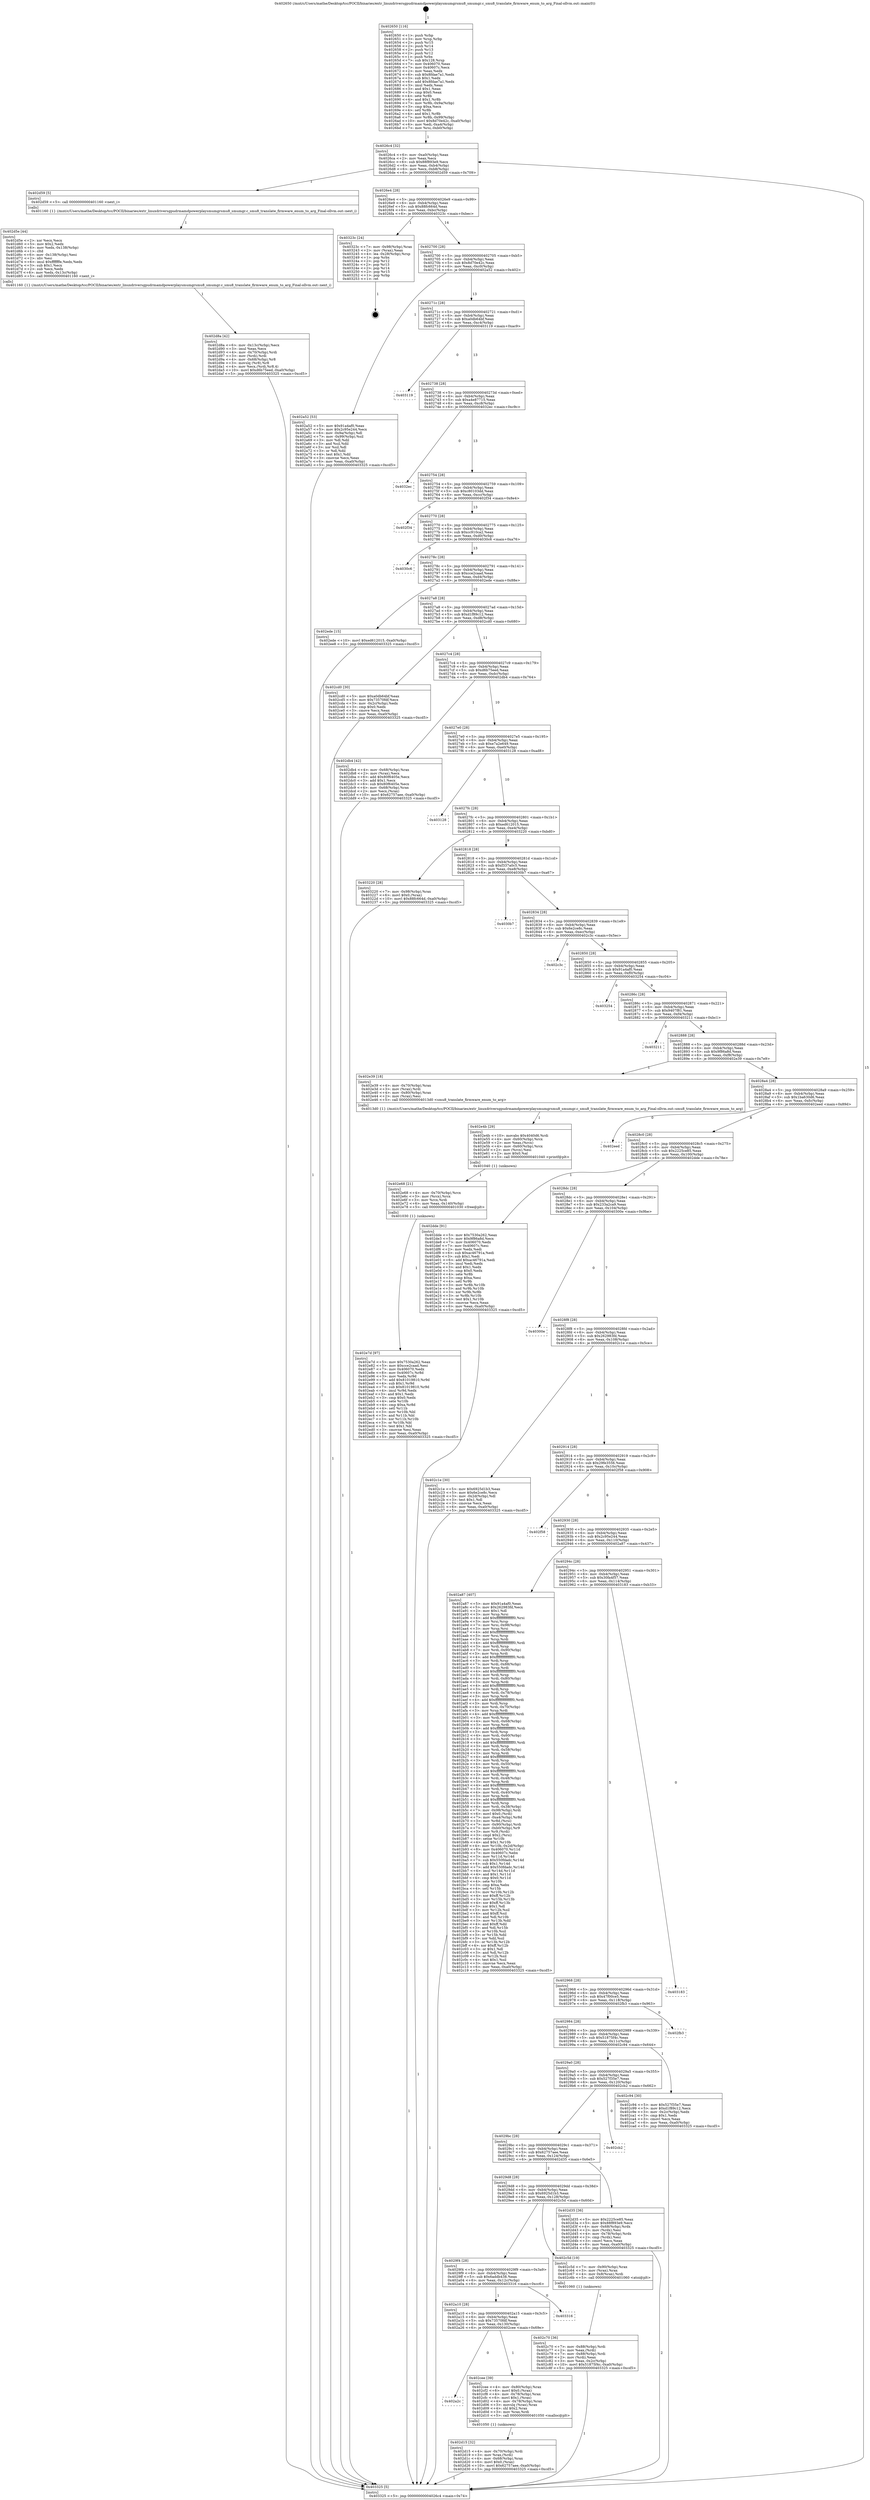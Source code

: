 digraph "0x402650" {
  label = "0x402650 (/mnt/c/Users/mathe/Desktop/tcc/POCII/binaries/extr_linuxdriversgpudrmamdpowerplaysmumgrsmu8_smumgr.c_smu8_translate_firmware_enum_to_arg_Final-ollvm.out::main(0))"
  labelloc = "t"
  node[shape=record]

  Entry [label="",width=0.3,height=0.3,shape=circle,fillcolor=black,style=filled]
  "0x4026c4" [label="{
     0x4026c4 [32]\l
     | [instrs]\l
     &nbsp;&nbsp;0x4026c4 \<+6\>: mov -0xa0(%rbp),%eax\l
     &nbsp;&nbsp;0x4026ca \<+2\>: mov %eax,%ecx\l
     &nbsp;&nbsp;0x4026cc \<+6\>: sub $0x88f893e9,%ecx\l
     &nbsp;&nbsp;0x4026d2 \<+6\>: mov %eax,-0xb4(%rbp)\l
     &nbsp;&nbsp;0x4026d8 \<+6\>: mov %ecx,-0xb8(%rbp)\l
     &nbsp;&nbsp;0x4026de \<+6\>: je 0000000000402d59 \<main+0x709\>\l
  }"]
  "0x402d59" [label="{
     0x402d59 [5]\l
     | [instrs]\l
     &nbsp;&nbsp;0x402d59 \<+5\>: call 0000000000401160 \<next_i\>\l
     | [calls]\l
     &nbsp;&nbsp;0x401160 \{1\} (/mnt/c/Users/mathe/Desktop/tcc/POCII/binaries/extr_linuxdriversgpudrmamdpowerplaysmumgrsmu8_smumgr.c_smu8_translate_firmware_enum_to_arg_Final-ollvm.out::next_i)\l
  }"]
  "0x4026e4" [label="{
     0x4026e4 [28]\l
     | [instrs]\l
     &nbsp;&nbsp;0x4026e4 \<+5\>: jmp 00000000004026e9 \<main+0x99\>\l
     &nbsp;&nbsp;0x4026e9 \<+6\>: mov -0xb4(%rbp),%eax\l
     &nbsp;&nbsp;0x4026ef \<+5\>: sub $0x88fc664d,%eax\l
     &nbsp;&nbsp;0x4026f4 \<+6\>: mov %eax,-0xbc(%rbp)\l
     &nbsp;&nbsp;0x4026fa \<+6\>: je 000000000040323c \<main+0xbec\>\l
  }"]
  Exit [label="",width=0.3,height=0.3,shape=circle,fillcolor=black,style=filled,peripheries=2]
  "0x40323c" [label="{
     0x40323c [24]\l
     | [instrs]\l
     &nbsp;&nbsp;0x40323c \<+7\>: mov -0x98(%rbp),%rax\l
     &nbsp;&nbsp;0x403243 \<+2\>: mov (%rax),%eax\l
     &nbsp;&nbsp;0x403245 \<+4\>: lea -0x28(%rbp),%rsp\l
     &nbsp;&nbsp;0x403249 \<+1\>: pop %rbx\l
     &nbsp;&nbsp;0x40324a \<+2\>: pop %r12\l
     &nbsp;&nbsp;0x40324c \<+2\>: pop %r13\l
     &nbsp;&nbsp;0x40324e \<+2\>: pop %r14\l
     &nbsp;&nbsp;0x403250 \<+2\>: pop %r15\l
     &nbsp;&nbsp;0x403252 \<+1\>: pop %rbp\l
     &nbsp;&nbsp;0x403253 \<+1\>: ret\l
  }"]
  "0x402700" [label="{
     0x402700 [28]\l
     | [instrs]\l
     &nbsp;&nbsp;0x402700 \<+5\>: jmp 0000000000402705 \<main+0xb5\>\l
     &nbsp;&nbsp;0x402705 \<+6\>: mov -0xb4(%rbp),%eax\l
     &nbsp;&nbsp;0x40270b \<+5\>: sub $0x8d70e42c,%eax\l
     &nbsp;&nbsp;0x402710 \<+6\>: mov %eax,-0xc0(%rbp)\l
     &nbsp;&nbsp;0x402716 \<+6\>: je 0000000000402a52 \<main+0x402\>\l
  }"]
  "0x402e7d" [label="{
     0x402e7d [97]\l
     | [instrs]\l
     &nbsp;&nbsp;0x402e7d \<+5\>: mov $0x7530a262,%eax\l
     &nbsp;&nbsp;0x402e82 \<+5\>: mov $0xcce2caad,%esi\l
     &nbsp;&nbsp;0x402e87 \<+7\>: mov 0x406070,%edx\l
     &nbsp;&nbsp;0x402e8e \<+8\>: mov 0x40607c,%r8d\l
     &nbsp;&nbsp;0x402e96 \<+3\>: mov %edx,%r9d\l
     &nbsp;&nbsp;0x402e99 \<+7\>: add $0x81019810,%r9d\l
     &nbsp;&nbsp;0x402ea0 \<+4\>: sub $0x1,%r9d\l
     &nbsp;&nbsp;0x402ea4 \<+7\>: sub $0x81019810,%r9d\l
     &nbsp;&nbsp;0x402eab \<+4\>: imul %r9d,%edx\l
     &nbsp;&nbsp;0x402eaf \<+3\>: and $0x1,%edx\l
     &nbsp;&nbsp;0x402eb2 \<+3\>: cmp $0x0,%edx\l
     &nbsp;&nbsp;0x402eb5 \<+4\>: sete %r10b\l
     &nbsp;&nbsp;0x402eb9 \<+4\>: cmp $0xa,%r8d\l
     &nbsp;&nbsp;0x402ebd \<+4\>: setl %r11b\l
     &nbsp;&nbsp;0x402ec1 \<+3\>: mov %r10b,%bl\l
     &nbsp;&nbsp;0x402ec4 \<+3\>: and %r11b,%bl\l
     &nbsp;&nbsp;0x402ec7 \<+3\>: xor %r11b,%r10b\l
     &nbsp;&nbsp;0x402eca \<+3\>: or %r10b,%bl\l
     &nbsp;&nbsp;0x402ecd \<+3\>: test $0x1,%bl\l
     &nbsp;&nbsp;0x402ed0 \<+3\>: cmovne %esi,%eax\l
     &nbsp;&nbsp;0x402ed3 \<+6\>: mov %eax,-0xa0(%rbp)\l
     &nbsp;&nbsp;0x402ed9 \<+5\>: jmp 0000000000403325 \<main+0xcd5\>\l
  }"]
  "0x402a52" [label="{
     0x402a52 [53]\l
     | [instrs]\l
     &nbsp;&nbsp;0x402a52 \<+5\>: mov $0x91a4af0,%eax\l
     &nbsp;&nbsp;0x402a57 \<+5\>: mov $0x2c95e244,%ecx\l
     &nbsp;&nbsp;0x402a5c \<+6\>: mov -0x9a(%rbp),%dl\l
     &nbsp;&nbsp;0x402a62 \<+7\>: mov -0x99(%rbp),%sil\l
     &nbsp;&nbsp;0x402a69 \<+3\>: mov %dl,%dil\l
     &nbsp;&nbsp;0x402a6c \<+3\>: and %sil,%dil\l
     &nbsp;&nbsp;0x402a6f \<+3\>: xor %sil,%dl\l
     &nbsp;&nbsp;0x402a72 \<+3\>: or %dl,%dil\l
     &nbsp;&nbsp;0x402a75 \<+4\>: test $0x1,%dil\l
     &nbsp;&nbsp;0x402a79 \<+3\>: cmovne %ecx,%eax\l
     &nbsp;&nbsp;0x402a7c \<+6\>: mov %eax,-0xa0(%rbp)\l
     &nbsp;&nbsp;0x402a82 \<+5\>: jmp 0000000000403325 \<main+0xcd5\>\l
  }"]
  "0x40271c" [label="{
     0x40271c [28]\l
     | [instrs]\l
     &nbsp;&nbsp;0x40271c \<+5\>: jmp 0000000000402721 \<main+0xd1\>\l
     &nbsp;&nbsp;0x402721 \<+6\>: mov -0xb4(%rbp),%eax\l
     &nbsp;&nbsp;0x402727 \<+5\>: sub $0xa0db64bf,%eax\l
     &nbsp;&nbsp;0x40272c \<+6\>: mov %eax,-0xc4(%rbp)\l
     &nbsp;&nbsp;0x402732 \<+6\>: je 0000000000403119 \<main+0xac9\>\l
  }"]
  "0x403325" [label="{
     0x403325 [5]\l
     | [instrs]\l
     &nbsp;&nbsp;0x403325 \<+5\>: jmp 00000000004026c4 \<main+0x74\>\l
  }"]
  "0x402650" [label="{
     0x402650 [116]\l
     | [instrs]\l
     &nbsp;&nbsp;0x402650 \<+1\>: push %rbp\l
     &nbsp;&nbsp;0x402651 \<+3\>: mov %rsp,%rbp\l
     &nbsp;&nbsp;0x402654 \<+2\>: push %r15\l
     &nbsp;&nbsp;0x402656 \<+2\>: push %r14\l
     &nbsp;&nbsp;0x402658 \<+2\>: push %r13\l
     &nbsp;&nbsp;0x40265a \<+2\>: push %r12\l
     &nbsp;&nbsp;0x40265c \<+1\>: push %rbx\l
     &nbsp;&nbsp;0x40265d \<+7\>: sub $0x128,%rsp\l
     &nbsp;&nbsp;0x402664 \<+7\>: mov 0x406070,%eax\l
     &nbsp;&nbsp;0x40266b \<+7\>: mov 0x40607c,%ecx\l
     &nbsp;&nbsp;0x402672 \<+2\>: mov %eax,%edx\l
     &nbsp;&nbsp;0x402674 \<+6\>: sub $0x8fdae7a1,%edx\l
     &nbsp;&nbsp;0x40267a \<+3\>: sub $0x1,%edx\l
     &nbsp;&nbsp;0x40267d \<+6\>: add $0x8fdae7a1,%edx\l
     &nbsp;&nbsp;0x402683 \<+3\>: imul %edx,%eax\l
     &nbsp;&nbsp;0x402686 \<+3\>: and $0x1,%eax\l
     &nbsp;&nbsp;0x402689 \<+3\>: cmp $0x0,%eax\l
     &nbsp;&nbsp;0x40268c \<+4\>: sete %r8b\l
     &nbsp;&nbsp;0x402690 \<+4\>: and $0x1,%r8b\l
     &nbsp;&nbsp;0x402694 \<+7\>: mov %r8b,-0x9a(%rbp)\l
     &nbsp;&nbsp;0x40269b \<+3\>: cmp $0xa,%ecx\l
     &nbsp;&nbsp;0x40269e \<+4\>: setl %r8b\l
     &nbsp;&nbsp;0x4026a2 \<+4\>: and $0x1,%r8b\l
     &nbsp;&nbsp;0x4026a6 \<+7\>: mov %r8b,-0x99(%rbp)\l
     &nbsp;&nbsp;0x4026ad \<+10\>: movl $0x8d70e42c,-0xa0(%rbp)\l
     &nbsp;&nbsp;0x4026b7 \<+6\>: mov %edi,-0xa4(%rbp)\l
     &nbsp;&nbsp;0x4026bd \<+7\>: mov %rsi,-0xb0(%rbp)\l
  }"]
  "0x402e68" [label="{
     0x402e68 [21]\l
     | [instrs]\l
     &nbsp;&nbsp;0x402e68 \<+4\>: mov -0x70(%rbp),%rcx\l
     &nbsp;&nbsp;0x402e6c \<+3\>: mov (%rcx),%rcx\l
     &nbsp;&nbsp;0x402e6f \<+3\>: mov %rcx,%rdi\l
     &nbsp;&nbsp;0x402e72 \<+6\>: mov %eax,-0x140(%rbp)\l
     &nbsp;&nbsp;0x402e78 \<+5\>: call 0000000000401030 \<free@plt\>\l
     | [calls]\l
     &nbsp;&nbsp;0x401030 \{1\} (unknown)\l
  }"]
  "0x403119" [label="{
     0x403119\l
  }", style=dashed]
  "0x402738" [label="{
     0x402738 [28]\l
     | [instrs]\l
     &nbsp;&nbsp;0x402738 \<+5\>: jmp 000000000040273d \<main+0xed\>\l
     &nbsp;&nbsp;0x40273d \<+6\>: mov -0xb4(%rbp),%eax\l
     &nbsp;&nbsp;0x402743 \<+5\>: sub $0xa4e87715,%eax\l
     &nbsp;&nbsp;0x402748 \<+6\>: mov %eax,-0xc8(%rbp)\l
     &nbsp;&nbsp;0x40274e \<+6\>: je 00000000004032ec \<main+0xc9c\>\l
  }"]
  "0x402e4b" [label="{
     0x402e4b [29]\l
     | [instrs]\l
     &nbsp;&nbsp;0x402e4b \<+10\>: movabs $0x4040d6,%rdi\l
     &nbsp;&nbsp;0x402e55 \<+4\>: mov -0x60(%rbp),%rcx\l
     &nbsp;&nbsp;0x402e59 \<+2\>: mov %eax,(%rcx)\l
     &nbsp;&nbsp;0x402e5b \<+4\>: mov -0x60(%rbp),%rcx\l
     &nbsp;&nbsp;0x402e5f \<+2\>: mov (%rcx),%esi\l
     &nbsp;&nbsp;0x402e61 \<+2\>: mov $0x0,%al\l
     &nbsp;&nbsp;0x402e63 \<+5\>: call 0000000000401040 \<printf@plt\>\l
     | [calls]\l
     &nbsp;&nbsp;0x401040 \{1\} (unknown)\l
  }"]
  "0x4032ec" [label="{
     0x4032ec\l
  }", style=dashed]
  "0x402754" [label="{
     0x402754 [28]\l
     | [instrs]\l
     &nbsp;&nbsp;0x402754 \<+5\>: jmp 0000000000402759 \<main+0x109\>\l
     &nbsp;&nbsp;0x402759 \<+6\>: mov -0xb4(%rbp),%eax\l
     &nbsp;&nbsp;0x40275f \<+5\>: sub $0xc80103dd,%eax\l
     &nbsp;&nbsp;0x402764 \<+6\>: mov %eax,-0xcc(%rbp)\l
     &nbsp;&nbsp;0x40276a \<+6\>: je 0000000000402f34 \<main+0x8e4\>\l
  }"]
  "0x402d8a" [label="{
     0x402d8a [42]\l
     | [instrs]\l
     &nbsp;&nbsp;0x402d8a \<+6\>: mov -0x13c(%rbp),%ecx\l
     &nbsp;&nbsp;0x402d90 \<+3\>: imul %eax,%ecx\l
     &nbsp;&nbsp;0x402d93 \<+4\>: mov -0x70(%rbp),%rdi\l
     &nbsp;&nbsp;0x402d97 \<+3\>: mov (%rdi),%rdi\l
     &nbsp;&nbsp;0x402d9a \<+4\>: mov -0x68(%rbp),%r8\l
     &nbsp;&nbsp;0x402d9e \<+3\>: movslq (%r8),%r8\l
     &nbsp;&nbsp;0x402da1 \<+4\>: mov %ecx,(%rdi,%r8,4)\l
     &nbsp;&nbsp;0x402da5 \<+10\>: movl $0xd6b75eed,-0xa0(%rbp)\l
     &nbsp;&nbsp;0x402daf \<+5\>: jmp 0000000000403325 \<main+0xcd5\>\l
  }"]
  "0x402f34" [label="{
     0x402f34\l
  }", style=dashed]
  "0x402770" [label="{
     0x402770 [28]\l
     | [instrs]\l
     &nbsp;&nbsp;0x402770 \<+5\>: jmp 0000000000402775 \<main+0x125\>\l
     &nbsp;&nbsp;0x402775 \<+6\>: mov -0xb4(%rbp),%eax\l
     &nbsp;&nbsp;0x40277b \<+5\>: sub $0xcc910ca2,%eax\l
     &nbsp;&nbsp;0x402780 \<+6\>: mov %eax,-0xd0(%rbp)\l
     &nbsp;&nbsp;0x402786 \<+6\>: je 00000000004030c6 \<main+0xa76\>\l
  }"]
  "0x402d5e" [label="{
     0x402d5e [44]\l
     | [instrs]\l
     &nbsp;&nbsp;0x402d5e \<+2\>: xor %ecx,%ecx\l
     &nbsp;&nbsp;0x402d60 \<+5\>: mov $0x2,%edx\l
     &nbsp;&nbsp;0x402d65 \<+6\>: mov %edx,-0x138(%rbp)\l
     &nbsp;&nbsp;0x402d6b \<+1\>: cltd\l
     &nbsp;&nbsp;0x402d6c \<+6\>: mov -0x138(%rbp),%esi\l
     &nbsp;&nbsp;0x402d72 \<+2\>: idiv %esi\l
     &nbsp;&nbsp;0x402d74 \<+6\>: imul $0xfffffffe,%edx,%edx\l
     &nbsp;&nbsp;0x402d7a \<+3\>: sub $0x1,%ecx\l
     &nbsp;&nbsp;0x402d7d \<+2\>: sub %ecx,%edx\l
     &nbsp;&nbsp;0x402d7f \<+6\>: mov %edx,-0x13c(%rbp)\l
     &nbsp;&nbsp;0x402d85 \<+5\>: call 0000000000401160 \<next_i\>\l
     | [calls]\l
     &nbsp;&nbsp;0x401160 \{1\} (/mnt/c/Users/mathe/Desktop/tcc/POCII/binaries/extr_linuxdriversgpudrmamdpowerplaysmumgrsmu8_smumgr.c_smu8_translate_firmware_enum_to_arg_Final-ollvm.out::next_i)\l
  }"]
  "0x4030c6" [label="{
     0x4030c6\l
  }", style=dashed]
  "0x40278c" [label="{
     0x40278c [28]\l
     | [instrs]\l
     &nbsp;&nbsp;0x40278c \<+5\>: jmp 0000000000402791 \<main+0x141\>\l
     &nbsp;&nbsp;0x402791 \<+6\>: mov -0xb4(%rbp),%eax\l
     &nbsp;&nbsp;0x402797 \<+5\>: sub $0xcce2caad,%eax\l
     &nbsp;&nbsp;0x40279c \<+6\>: mov %eax,-0xd4(%rbp)\l
     &nbsp;&nbsp;0x4027a2 \<+6\>: je 0000000000402ede \<main+0x88e\>\l
  }"]
  "0x402d15" [label="{
     0x402d15 [32]\l
     | [instrs]\l
     &nbsp;&nbsp;0x402d15 \<+4\>: mov -0x70(%rbp),%rdi\l
     &nbsp;&nbsp;0x402d19 \<+3\>: mov %rax,(%rdi)\l
     &nbsp;&nbsp;0x402d1c \<+4\>: mov -0x68(%rbp),%rax\l
     &nbsp;&nbsp;0x402d20 \<+6\>: movl $0x0,(%rax)\l
     &nbsp;&nbsp;0x402d26 \<+10\>: movl $0x62757aee,-0xa0(%rbp)\l
     &nbsp;&nbsp;0x402d30 \<+5\>: jmp 0000000000403325 \<main+0xcd5\>\l
  }"]
  "0x402ede" [label="{
     0x402ede [15]\l
     | [instrs]\l
     &nbsp;&nbsp;0x402ede \<+10\>: movl $0xed612015,-0xa0(%rbp)\l
     &nbsp;&nbsp;0x402ee8 \<+5\>: jmp 0000000000403325 \<main+0xcd5\>\l
  }"]
  "0x4027a8" [label="{
     0x4027a8 [28]\l
     | [instrs]\l
     &nbsp;&nbsp;0x4027a8 \<+5\>: jmp 00000000004027ad \<main+0x15d\>\l
     &nbsp;&nbsp;0x4027ad \<+6\>: mov -0xb4(%rbp),%eax\l
     &nbsp;&nbsp;0x4027b3 \<+5\>: sub $0xd1f89c12,%eax\l
     &nbsp;&nbsp;0x4027b8 \<+6\>: mov %eax,-0xd8(%rbp)\l
     &nbsp;&nbsp;0x4027be \<+6\>: je 0000000000402cd0 \<main+0x680\>\l
  }"]
  "0x402a2c" [label="{
     0x402a2c\l
  }", style=dashed]
  "0x402cd0" [label="{
     0x402cd0 [30]\l
     | [instrs]\l
     &nbsp;&nbsp;0x402cd0 \<+5\>: mov $0xa0db64bf,%eax\l
     &nbsp;&nbsp;0x402cd5 \<+5\>: mov $0x73570fdf,%ecx\l
     &nbsp;&nbsp;0x402cda \<+3\>: mov -0x2c(%rbp),%edx\l
     &nbsp;&nbsp;0x402cdd \<+3\>: cmp $0x0,%edx\l
     &nbsp;&nbsp;0x402ce0 \<+3\>: cmove %ecx,%eax\l
     &nbsp;&nbsp;0x402ce3 \<+6\>: mov %eax,-0xa0(%rbp)\l
     &nbsp;&nbsp;0x402ce9 \<+5\>: jmp 0000000000403325 \<main+0xcd5\>\l
  }"]
  "0x4027c4" [label="{
     0x4027c4 [28]\l
     | [instrs]\l
     &nbsp;&nbsp;0x4027c4 \<+5\>: jmp 00000000004027c9 \<main+0x179\>\l
     &nbsp;&nbsp;0x4027c9 \<+6\>: mov -0xb4(%rbp),%eax\l
     &nbsp;&nbsp;0x4027cf \<+5\>: sub $0xd6b75eed,%eax\l
     &nbsp;&nbsp;0x4027d4 \<+6\>: mov %eax,-0xdc(%rbp)\l
     &nbsp;&nbsp;0x4027da \<+6\>: je 0000000000402db4 \<main+0x764\>\l
  }"]
  "0x402cee" [label="{
     0x402cee [39]\l
     | [instrs]\l
     &nbsp;&nbsp;0x402cee \<+4\>: mov -0x80(%rbp),%rax\l
     &nbsp;&nbsp;0x402cf2 \<+6\>: movl $0x0,(%rax)\l
     &nbsp;&nbsp;0x402cf8 \<+4\>: mov -0x78(%rbp),%rax\l
     &nbsp;&nbsp;0x402cfc \<+6\>: movl $0x1,(%rax)\l
     &nbsp;&nbsp;0x402d02 \<+4\>: mov -0x78(%rbp),%rax\l
     &nbsp;&nbsp;0x402d06 \<+3\>: movslq (%rax),%rax\l
     &nbsp;&nbsp;0x402d09 \<+4\>: shl $0x2,%rax\l
     &nbsp;&nbsp;0x402d0d \<+3\>: mov %rax,%rdi\l
     &nbsp;&nbsp;0x402d10 \<+5\>: call 0000000000401050 \<malloc@plt\>\l
     | [calls]\l
     &nbsp;&nbsp;0x401050 \{1\} (unknown)\l
  }"]
  "0x402db4" [label="{
     0x402db4 [42]\l
     | [instrs]\l
     &nbsp;&nbsp;0x402db4 \<+4\>: mov -0x68(%rbp),%rax\l
     &nbsp;&nbsp;0x402db8 \<+2\>: mov (%rax),%ecx\l
     &nbsp;&nbsp;0x402dba \<+6\>: add $0x80f6405e,%ecx\l
     &nbsp;&nbsp;0x402dc0 \<+3\>: add $0x1,%ecx\l
     &nbsp;&nbsp;0x402dc3 \<+6\>: sub $0x80f6405e,%ecx\l
     &nbsp;&nbsp;0x402dc9 \<+4\>: mov -0x68(%rbp),%rax\l
     &nbsp;&nbsp;0x402dcd \<+2\>: mov %ecx,(%rax)\l
     &nbsp;&nbsp;0x402dcf \<+10\>: movl $0x62757aee,-0xa0(%rbp)\l
     &nbsp;&nbsp;0x402dd9 \<+5\>: jmp 0000000000403325 \<main+0xcd5\>\l
  }"]
  "0x4027e0" [label="{
     0x4027e0 [28]\l
     | [instrs]\l
     &nbsp;&nbsp;0x4027e0 \<+5\>: jmp 00000000004027e5 \<main+0x195\>\l
     &nbsp;&nbsp;0x4027e5 \<+6\>: mov -0xb4(%rbp),%eax\l
     &nbsp;&nbsp;0x4027eb \<+5\>: sub $0xe7a2e649,%eax\l
     &nbsp;&nbsp;0x4027f0 \<+6\>: mov %eax,-0xe0(%rbp)\l
     &nbsp;&nbsp;0x4027f6 \<+6\>: je 0000000000403128 \<main+0xad8\>\l
  }"]
  "0x402a10" [label="{
     0x402a10 [28]\l
     | [instrs]\l
     &nbsp;&nbsp;0x402a10 \<+5\>: jmp 0000000000402a15 \<main+0x3c5\>\l
     &nbsp;&nbsp;0x402a15 \<+6\>: mov -0xb4(%rbp),%eax\l
     &nbsp;&nbsp;0x402a1b \<+5\>: sub $0x73570fdf,%eax\l
     &nbsp;&nbsp;0x402a20 \<+6\>: mov %eax,-0x130(%rbp)\l
     &nbsp;&nbsp;0x402a26 \<+6\>: je 0000000000402cee \<main+0x69e\>\l
  }"]
  "0x403128" [label="{
     0x403128\l
  }", style=dashed]
  "0x4027fc" [label="{
     0x4027fc [28]\l
     | [instrs]\l
     &nbsp;&nbsp;0x4027fc \<+5\>: jmp 0000000000402801 \<main+0x1b1\>\l
     &nbsp;&nbsp;0x402801 \<+6\>: mov -0xb4(%rbp),%eax\l
     &nbsp;&nbsp;0x402807 \<+5\>: sub $0xed612015,%eax\l
     &nbsp;&nbsp;0x40280c \<+6\>: mov %eax,-0xe4(%rbp)\l
     &nbsp;&nbsp;0x402812 \<+6\>: je 0000000000403220 \<main+0xbd0\>\l
  }"]
  "0x403316" [label="{
     0x403316\l
  }", style=dashed]
  "0x403220" [label="{
     0x403220 [28]\l
     | [instrs]\l
     &nbsp;&nbsp;0x403220 \<+7\>: mov -0x98(%rbp),%rax\l
     &nbsp;&nbsp;0x403227 \<+6\>: movl $0x0,(%rax)\l
     &nbsp;&nbsp;0x40322d \<+10\>: movl $0x88fc664d,-0xa0(%rbp)\l
     &nbsp;&nbsp;0x403237 \<+5\>: jmp 0000000000403325 \<main+0xcd5\>\l
  }"]
  "0x402818" [label="{
     0x402818 [28]\l
     | [instrs]\l
     &nbsp;&nbsp;0x402818 \<+5\>: jmp 000000000040281d \<main+0x1cd\>\l
     &nbsp;&nbsp;0x40281d \<+6\>: mov -0xb4(%rbp),%eax\l
     &nbsp;&nbsp;0x402823 \<+5\>: sub $0xf337a0c5,%eax\l
     &nbsp;&nbsp;0x402828 \<+6\>: mov %eax,-0xe8(%rbp)\l
     &nbsp;&nbsp;0x40282e \<+6\>: je 00000000004030b7 \<main+0xa67\>\l
  }"]
  "0x402c70" [label="{
     0x402c70 [36]\l
     | [instrs]\l
     &nbsp;&nbsp;0x402c70 \<+7\>: mov -0x88(%rbp),%rdi\l
     &nbsp;&nbsp;0x402c77 \<+2\>: mov %eax,(%rdi)\l
     &nbsp;&nbsp;0x402c79 \<+7\>: mov -0x88(%rbp),%rdi\l
     &nbsp;&nbsp;0x402c80 \<+2\>: mov (%rdi),%eax\l
     &nbsp;&nbsp;0x402c82 \<+3\>: mov %eax,-0x2c(%rbp)\l
     &nbsp;&nbsp;0x402c85 \<+10\>: movl $0x51875f4c,-0xa0(%rbp)\l
     &nbsp;&nbsp;0x402c8f \<+5\>: jmp 0000000000403325 \<main+0xcd5\>\l
  }"]
  "0x4030b7" [label="{
     0x4030b7\l
  }", style=dashed]
  "0x402834" [label="{
     0x402834 [28]\l
     | [instrs]\l
     &nbsp;&nbsp;0x402834 \<+5\>: jmp 0000000000402839 \<main+0x1e9\>\l
     &nbsp;&nbsp;0x402839 \<+6\>: mov -0xb4(%rbp),%eax\l
     &nbsp;&nbsp;0x40283f \<+5\>: sub $0x6e2ce8c,%eax\l
     &nbsp;&nbsp;0x402844 \<+6\>: mov %eax,-0xec(%rbp)\l
     &nbsp;&nbsp;0x40284a \<+6\>: je 0000000000402c3c \<main+0x5ec\>\l
  }"]
  "0x4029f4" [label="{
     0x4029f4 [28]\l
     | [instrs]\l
     &nbsp;&nbsp;0x4029f4 \<+5\>: jmp 00000000004029f9 \<main+0x3a9\>\l
     &nbsp;&nbsp;0x4029f9 \<+6\>: mov -0xb4(%rbp),%eax\l
     &nbsp;&nbsp;0x4029ff \<+5\>: sub $0x6addb438,%eax\l
     &nbsp;&nbsp;0x402a04 \<+6\>: mov %eax,-0x12c(%rbp)\l
     &nbsp;&nbsp;0x402a0a \<+6\>: je 0000000000403316 \<main+0xcc6\>\l
  }"]
  "0x402c3c" [label="{
     0x402c3c\l
  }", style=dashed]
  "0x402850" [label="{
     0x402850 [28]\l
     | [instrs]\l
     &nbsp;&nbsp;0x402850 \<+5\>: jmp 0000000000402855 \<main+0x205\>\l
     &nbsp;&nbsp;0x402855 \<+6\>: mov -0xb4(%rbp),%eax\l
     &nbsp;&nbsp;0x40285b \<+5\>: sub $0x91a4af0,%eax\l
     &nbsp;&nbsp;0x402860 \<+6\>: mov %eax,-0xf0(%rbp)\l
     &nbsp;&nbsp;0x402866 \<+6\>: je 0000000000403254 \<main+0xc04\>\l
  }"]
  "0x402c5d" [label="{
     0x402c5d [19]\l
     | [instrs]\l
     &nbsp;&nbsp;0x402c5d \<+7\>: mov -0x90(%rbp),%rax\l
     &nbsp;&nbsp;0x402c64 \<+3\>: mov (%rax),%rax\l
     &nbsp;&nbsp;0x402c67 \<+4\>: mov 0x8(%rax),%rdi\l
     &nbsp;&nbsp;0x402c6b \<+5\>: call 0000000000401060 \<atoi@plt\>\l
     | [calls]\l
     &nbsp;&nbsp;0x401060 \{1\} (unknown)\l
  }"]
  "0x403254" [label="{
     0x403254\l
  }", style=dashed]
  "0x40286c" [label="{
     0x40286c [28]\l
     | [instrs]\l
     &nbsp;&nbsp;0x40286c \<+5\>: jmp 0000000000402871 \<main+0x221\>\l
     &nbsp;&nbsp;0x402871 \<+6\>: mov -0xb4(%rbp),%eax\l
     &nbsp;&nbsp;0x402877 \<+5\>: sub $0x9407f81,%eax\l
     &nbsp;&nbsp;0x40287c \<+6\>: mov %eax,-0xf4(%rbp)\l
     &nbsp;&nbsp;0x402882 \<+6\>: je 0000000000403211 \<main+0xbc1\>\l
  }"]
  "0x4029d8" [label="{
     0x4029d8 [28]\l
     | [instrs]\l
     &nbsp;&nbsp;0x4029d8 \<+5\>: jmp 00000000004029dd \<main+0x38d\>\l
     &nbsp;&nbsp;0x4029dd \<+6\>: mov -0xb4(%rbp),%eax\l
     &nbsp;&nbsp;0x4029e3 \<+5\>: sub $0x6925d1b3,%eax\l
     &nbsp;&nbsp;0x4029e8 \<+6\>: mov %eax,-0x128(%rbp)\l
     &nbsp;&nbsp;0x4029ee \<+6\>: je 0000000000402c5d \<main+0x60d\>\l
  }"]
  "0x403211" [label="{
     0x403211\l
  }", style=dashed]
  "0x402888" [label="{
     0x402888 [28]\l
     | [instrs]\l
     &nbsp;&nbsp;0x402888 \<+5\>: jmp 000000000040288d \<main+0x23d\>\l
     &nbsp;&nbsp;0x40288d \<+6\>: mov -0xb4(%rbp),%eax\l
     &nbsp;&nbsp;0x402893 \<+5\>: sub $0x9f86a8d,%eax\l
     &nbsp;&nbsp;0x402898 \<+6\>: mov %eax,-0xf8(%rbp)\l
     &nbsp;&nbsp;0x40289e \<+6\>: je 0000000000402e39 \<main+0x7e9\>\l
  }"]
  "0x402d35" [label="{
     0x402d35 [36]\l
     | [instrs]\l
     &nbsp;&nbsp;0x402d35 \<+5\>: mov $0x2225ce85,%eax\l
     &nbsp;&nbsp;0x402d3a \<+5\>: mov $0x88f893e9,%ecx\l
     &nbsp;&nbsp;0x402d3f \<+4\>: mov -0x68(%rbp),%rdx\l
     &nbsp;&nbsp;0x402d43 \<+2\>: mov (%rdx),%esi\l
     &nbsp;&nbsp;0x402d45 \<+4\>: mov -0x78(%rbp),%rdx\l
     &nbsp;&nbsp;0x402d49 \<+2\>: cmp (%rdx),%esi\l
     &nbsp;&nbsp;0x402d4b \<+3\>: cmovl %ecx,%eax\l
     &nbsp;&nbsp;0x402d4e \<+6\>: mov %eax,-0xa0(%rbp)\l
     &nbsp;&nbsp;0x402d54 \<+5\>: jmp 0000000000403325 \<main+0xcd5\>\l
  }"]
  "0x402e39" [label="{
     0x402e39 [18]\l
     | [instrs]\l
     &nbsp;&nbsp;0x402e39 \<+4\>: mov -0x70(%rbp),%rax\l
     &nbsp;&nbsp;0x402e3d \<+3\>: mov (%rax),%rdi\l
     &nbsp;&nbsp;0x402e40 \<+4\>: mov -0x80(%rbp),%rax\l
     &nbsp;&nbsp;0x402e44 \<+2\>: mov (%rax),%esi\l
     &nbsp;&nbsp;0x402e46 \<+5\>: call 00000000004013d0 \<smu8_translate_firmware_enum_to_arg\>\l
     | [calls]\l
     &nbsp;&nbsp;0x4013d0 \{1\} (/mnt/c/Users/mathe/Desktop/tcc/POCII/binaries/extr_linuxdriversgpudrmamdpowerplaysmumgrsmu8_smumgr.c_smu8_translate_firmware_enum_to_arg_Final-ollvm.out::smu8_translate_firmware_enum_to_arg)\l
  }"]
  "0x4028a4" [label="{
     0x4028a4 [28]\l
     | [instrs]\l
     &nbsp;&nbsp;0x4028a4 \<+5\>: jmp 00000000004028a9 \<main+0x259\>\l
     &nbsp;&nbsp;0x4028a9 \<+6\>: mov -0xb4(%rbp),%eax\l
     &nbsp;&nbsp;0x4028af \<+5\>: sub $0x1ba630d6,%eax\l
     &nbsp;&nbsp;0x4028b4 \<+6\>: mov %eax,-0xfc(%rbp)\l
     &nbsp;&nbsp;0x4028ba \<+6\>: je 0000000000402eed \<main+0x89d\>\l
  }"]
  "0x4029bc" [label="{
     0x4029bc [28]\l
     | [instrs]\l
     &nbsp;&nbsp;0x4029bc \<+5\>: jmp 00000000004029c1 \<main+0x371\>\l
     &nbsp;&nbsp;0x4029c1 \<+6\>: mov -0xb4(%rbp),%eax\l
     &nbsp;&nbsp;0x4029c7 \<+5\>: sub $0x62757aee,%eax\l
     &nbsp;&nbsp;0x4029cc \<+6\>: mov %eax,-0x124(%rbp)\l
     &nbsp;&nbsp;0x4029d2 \<+6\>: je 0000000000402d35 \<main+0x6e5\>\l
  }"]
  "0x402eed" [label="{
     0x402eed\l
  }", style=dashed]
  "0x4028c0" [label="{
     0x4028c0 [28]\l
     | [instrs]\l
     &nbsp;&nbsp;0x4028c0 \<+5\>: jmp 00000000004028c5 \<main+0x275\>\l
     &nbsp;&nbsp;0x4028c5 \<+6\>: mov -0xb4(%rbp),%eax\l
     &nbsp;&nbsp;0x4028cb \<+5\>: sub $0x2225ce85,%eax\l
     &nbsp;&nbsp;0x4028d0 \<+6\>: mov %eax,-0x100(%rbp)\l
     &nbsp;&nbsp;0x4028d6 \<+6\>: je 0000000000402dde \<main+0x78e\>\l
  }"]
  "0x402cb2" [label="{
     0x402cb2\l
  }", style=dashed]
  "0x402dde" [label="{
     0x402dde [91]\l
     | [instrs]\l
     &nbsp;&nbsp;0x402dde \<+5\>: mov $0x7530a262,%eax\l
     &nbsp;&nbsp;0x402de3 \<+5\>: mov $0x9f86a8d,%ecx\l
     &nbsp;&nbsp;0x402de8 \<+7\>: mov 0x406070,%edx\l
     &nbsp;&nbsp;0x402def \<+7\>: mov 0x40607c,%esi\l
     &nbsp;&nbsp;0x402df6 \<+2\>: mov %edx,%edi\l
     &nbsp;&nbsp;0x402df8 \<+6\>: sub $0xac46791a,%edi\l
     &nbsp;&nbsp;0x402dfe \<+3\>: sub $0x1,%edi\l
     &nbsp;&nbsp;0x402e01 \<+6\>: add $0xac46791a,%edi\l
     &nbsp;&nbsp;0x402e07 \<+3\>: imul %edi,%edx\l
     &nbsp;&nbsp;0x402e0a \<+3\>: and $0x1,%edx\l
     &nbsp;&nbsp;0x402e0d \<+3\>: cmp $0x0,%edx\l
     &nbsp;&nbsp;0x402e10 \<+4\>: sete %r8b\l
     &nbsp;&nbsp;0x402e14 \<+3\>: cmp $0xa,%esi\l
     &nbsp;&nbsp;0x402e17 \<+4\>: setl %r9b\l
     &nbsp;&nbsp;0x402e1b \<+3\>: mov %r8b,%r10b\l
     &nbsp;&nbsp;0x402e1e \<+3\>: and %r9b,%r10b\l
     &nbsp;&nbsp;0x402e21 \<+3\>: xor %r9b,%r8b\l
     &nbsp;&nbsp;0x402e24 \<+3\>: or %r8b,%r10b\l
     &nbsp;&nbsp;0x402e27 \<+4\>: test $0x1,%r10b\l
     &nbsp;&nbsp;0x402e2b \<+3\>: cmovne %ecx,%eax\l
     &nbsp;&nbsp;0x402e2e \<+6\>: mov %eax,-0xa0(%rbp)\l
     &nbsp;&nbsp;0x402e34 \<+5\>: jmp 0000000000403325 \<main+0xcd5\>\l
  }"]
  "0x4028dc" [label="{
     0x4028dc [28]\l
     | [instrs]\l
     &nbsp;&nbsp;0x4028dc \<+5\>: jmp 00000000004028e1 \<main+0x291\>\l
     &nbsp;&nbsp;0x4028e1 \<+6\>: mov -0xb4(%rbp),%eax\l
     &nbsp;&nbsp;0x4028e7 \<+5\>: sub $0x233a2ca9,%eax\l
     &nbsp;&nbsp;0x4028ec \<+6\>: mov %eax,-0x104(%rbp)\l
     &nbsp;&nbsp;0x4028f2 \<+6\>: je 000000000040300e \<main+0x9be\>\l
  }"]
  "0x4029a0" [label="{
     0x4029a0 [28]\l
     | [instrs]\l
     &nbsp;&nbsp;0x4029a0 \<+5\>: jmp 00000000004029a5 \<main+0x355\>\l
     &nbsp;&nbsp;0x4029a5 \<+6\>: mov -0xb4(%rbp),%eax\l
     &nbsp;&nbsp;0x4029ab \<+5\>: sub $0x527f35e7,%eax\l
     &nbsp;&nbsp;0x4029b0 \<+6\>: mov %eax,-0x120(%rbp)\l
     &nbsp;&nbsp;0x4029b6 \<+6\>: je 0000000000402cb2 \<main+0x662\>\l
  }"]
  "0x40300e" [label="{
     0x40300e\l
  }", style=dashed]
  "0x4028f8" [label="{
     0x4028f8 [28]\l
     | [instrs]\l
     &nbsp;&nbsp;0x4028f8 \<+5\>: jmp 00000000004028fd \<main+0x2ad\>\l
     &nbsp;&nbsp;0x4028fd \<+6\>: mov -0xb4(%rbp),%eax\l
     &nbsp;&nbsp;0x402903 \<+5\>: sub $0x262983fd,%eax\l
     &nbsp;&nbsp;0x402908 \<+6\>: mov %eax,-0x108(%rbp)\l
     &nbsp;&nbsp;0x40290e \<+6\>: je 0000000000402c1e \<main+0x5ce\>\l
  }"]
  "0x402c94" [label="{
     0x402c94 [30]\l
     | [instrs]\l
     &nbsp;&nbsp;0x402c94 \<+5\>: mov $0x527f35e7,%eax\l
     &nbsp;&nbsp;0x402c99 \<+5\>: mov $0xd1f89c12,%ecx\l
     &nbsp;&nbsp;0x402c9e \<+3\>: mov -0x2c(%rbp),%edx\l
     &nbsp;&nbsp;0x402ca1 \<+3\>: cmp $0x1,%edx\l
     &nbsp;&nbsp;0x402ca4 \<+3\>: cmovl %ecx,%eax\l
     &nbsp;&nbsp;0x402ca7 \<+6\>: mov %eax,-0xa0(%rbp)\l
     &nbsp;&nbsp;0x402cad \<+5\>: jmp 0000000000403325 \<main+0xcd5\>\l
  }"]
  "0x402c1e" [label="{
     0x402c1e [30]\l
     | [instrs]\l
     &nbsp;&nbsp;0x402c1e \<+5\>: mov $0x6925d1b3,%eax\l
     &nbsp;&nbsp;0x402c23 \<+5\>: mov $0x6e2ce8c,%ecx\l
     &nbsp;&nbsp;0x402c28 \<+3\>: mov -0x2d(%rbp),%dl\l
     &nbsp;&nbsp;0x402c2b \<+3\>: test $0x1,%dl\l
     &nbsp;&nbsp;0x402c2e \<+3\>: cmovne %ecx,%eax\l
     &nbsp;&nbsp;0x402c31 \<+6\>: mov %eax,-0xa0(%rbp)\l
     &nbsp;&nbsp;0x402c37 \<+5\>: jmp 0000000000403325 \<main+0xcd5\>\l
  }"]
  "0x402914" [label="{
     0x402914 [28]\l
     | [instrs]\l
     &nbsp;&nbsp;0x402914 \<+5\>: jmp 0000000000402919 \<main+0x2c9\>\l
     &nbsp;&nbsp;0x402919 \<+6\>: mov -0xb4(%rbp),%eax\l
     &nbsp;&nbsp;0x40291f \<+5\>: sub $0x29fe3556,%eax\l
     &nbsp;&nbsp;0x402924 \<+6\>: mov %eax,-0x10c(%rbp)\l
     &nbsp;&nbsp;0x40292a \<+6\>: je 0000000000402f58 \<main+0x908\>\l
  }"]
  "0x402984" [label="{
     0x402984 [28]\l
     | [instrs]\l
     &nbsp;&nbsp;0x402984 \<+5\>: jmp 0000000000402989 \<main+0x339\>\l
     &nbsp;&nbsp;0x402989 \<+6\>: mov -0xb4(%rbp),%eax\l
     &nbsp;&nbsp;0x40298f \<+5\>: sub $0x51875f4c,%eax\l
     &nbsp;&nbsp;0x402994 \<+6\>: mov %eax,-0x11c(%rbp)\l
     &nbsp;&nbsp;0x40299a \<+6\>: je 0000000000402c94 \<main+0x644\>\l
  }"]
  "0x402f58" [label="{
     0x402f58\l
  }", style=dashed]
  "0x402930" [label="{
     0x402930 [28]\l
     | [instrs]\l
     &nbsp;&nbsp;0x402930 \<+5\>: jmp 0000000000402935 \<main+0x2e5\>\l
     &nbsp;&nbsp;0x402935 \<+6\>: mov -0xb4(%rbp),%eax\l
     &nbsp;&nbsp;0x40293b \<+5\>: sub $0x2c95e244,%eax\l
     &nbsp;&nbsp;0x402940 \<+6\>: mov %eax,-0x110(%rbp)\l
     &nbsp;&nbsp;0x402946 \<+6\>: je 0000000000402a87 \<main+0x437\>\l
  }"]
  "0x402fb3" [label="{
     0x402fb3\l
  }", style=dashed]
  "0x402a87" [label="{
     0x402a87 [407]\l
     | [instrs]\l
     &nbsp;&nbsp;0x402a87 \<+5\>: mov $0x91a4af0,%eax\l
     &nbsp;&nbsp;0x402a8c \<+5\>: mov $0x262983fd,%ecx\l
     &nbsp;&nbsp;0x402a91 \<+2\>: mov $0x1,%dl\l
     &nbsp;&nbsp;0x402a93 \<+3\>: mov %rsp,%rsi\l
     &nbsp;&nbsp;0x402a96 \<+4\>: add $0xfffffffffffffff0,%rsi\l
     &nbsp;&nbsp;0x402a9a \<+3\>: mov %rsi,%rsp\l
     &nbsp;&nbsp;0x402a9d \<+7\>: mov %rsi,-0x98(%rbp)\l
     &nbsp;&nbsp;0x402aa4 \<+3\>: mov %rsp,%rsi\l
     &nbsp;&nbsp;0x402aa7 \<+4\>: add $0xfffffffffffffff0,%rsi\l
     &nbsp;&nbsp;0x402aab \<+3\>: mov %rsi,%rsp\l
     &nbsp;&nbsp;0x402aae \<+3\>: mov %rsp,%rdi\l
     &nbsp;&nbsp;0x402ab1 \<+4\>: add $0xfffffffffffffff0,%rdi\l
     &nbsp;&nbsp;0x402ab5 \<+3\>: mov %rdi,%rsp\l
     &nbsp;&nbsp;0x402ab8 \<+7\>: mov %rdi,-0x90(%rbp)\l
     &nbsp;&nbsp;0x402abf \<+3\>: mov %rsp,%rdi\l
     &nbsp;&nbsp;0x402ac2 \<+4\>: add $0xfffffffffffffff0,%rdi\l
     &nbsp;&nbsp;0x402ac6 \<+3\>: mov %rdi,%rsp\l
     &nbsp;&nbsp;0x402ac9 \<+7\>: mov %rdi,-0x88(%rbp)\l
     &nbsp;&nbsp;0x402ad0 \<+3\>: mov %rsp,%rdi\l
     &nbsp;&nbsp;0x402ad3 \<+4\>: add $0xfffffffffffffff0,%rdi\l
     &nbsp;&nbsp;0x402ad7 \<+3\>: mov %rdi,%rsp\l
     &nbsp;&nbsp;0x402ada \<+4\>: mov %rdi,-0x80(%rbp)\l
     &nbsp;&nbsp;0x402ade \<+3\>: mov %rsp,%rdi\l
     &nbsp;&nbsp;0x402ae1 \<+4\>: add $0xfffffffffffffff0,%rdi\l
     &nbsp;&nbsp;0x402ae5 \<+3\>: mov %rdi,%rsp\l
     &nbsp;&nbsp;0x402ae8 \<+4\>: mov %rdi,-0x78(%rbp)\l
     &nbsp;&nbsp;0x402aec \<+3\>: mov %rsp,%rdi\l
     &nbsp;&nbsp;0x402aef \<+4\>: add $0xfffffffffffffff0,%rdi\l
     &nbsp;&nbsp;0x402af3 \<+3\>: mov %rdi,%rsp\l
     &nbsp;&nbsp;0x402af6 \<+4\>: mov %rdi,-0x70(%rbp)\l
     &nbsp;&nbsp;0x402afa \<+3\>: mov %rsp,%rdi\l
     &nbsp;&nbsp;0x402afd \<+4\>: add $0xfffffffffffffff0,%rdi\l
     &nbsp;&nbsp;0x402b01 \<+3\>: mov %rdi,%rsp\l
     &nbsp;&nbsp;0x402b04 \<+4\>: mov %rdi,-0x68(%rbp)\l
     &nbsp;&nbsp;0x402b08 \<+3\>: mov %rsp,%rdi\l
     &nbsp;&nbsp;0x402b0b \<+4\>: add $0xfffffffffffffff0,%rdi\l
     &nbsp;&nbsp;0x402b0f \<+3\>: mov %rdi,%rsp\l
     &nbsp;&nbsp;0x402b12 \<+4\>: mov %rdi,-0x60(%rbp)\l
     &nbsp;&nbsp;0x402b16 \<+3\>: mov %rsp,%rdi\l
     &nbsp;&nbsp;0x402b19 \<+4\>: add $0xfffffffffffffff0,%rdi\l
     &nbsp;&nbsp;0x402b1d \<+3\>: mov %rdi,%rsp\l
     &nbsp;&nbsp;0x402b20 \<+4\>: mov %rdi,-0x58(%rbp)\l
     &nbsp;&nbsp;0x402b24 \<+3\>: mov %rsp,%rdi\l
     &nbsp;&nbsp;0x402b27 \<+4\>: add $0xfffffffffffffff0,%rdi\l
     &nbsp;&nbsp;0x402b2b \<+3\>: mov %rdi,%rsp\l
     &nbsp;&nbsp;0x402b2e \<+4\>: mov %rdi,-0x50(%rbp)\l
     &nbsp;&nbsp;0x402b32 \<+3\>: mov %rsp,%rdi\l
     &nbsp;&nbsp;0x402b35 \<+4\>: add $0xfffffffffffffff0,%rdi\l
     &nbsp;&nbsp;0x402b39 \<+3\>: mov %rdi,%rsp\l
     &nbsp;&nbsp;0x402b3c \<+4\>: mov %rdi,-0x48(%rbp)\l
     &nbsp;&nbsp;0x402b40 \<+3\>: mov %rsp,%rdi\l
     &nbsp;&nbsp;0x402b43 \<+4\>: add $0xfffffffffffffff0,%rdi\l
     &nbsp;&nbsp;0x402b47 \<+3\>: mov %rdi,%rsp\l
     &nbsp;&nbsp;0x402b4a \<+4\>: mov %rdi,-0x40(%rbp)\l
     &nbsp;&nbsp;0x402b4e \<+3\>: mov %rsp,%rdi\l
     &nbsp;&nbsp;0x402b51 \<+4\>: add $0xfffffffffffffff0,%rdi\l
     &nbsp;&nbsp;0x402b55 \<+3\>: mov %rdi,%rsp\l
     &nbsp;&nbsp;0x402b58 \<+4\>: mov %rdi,-0x38(%rbp)\l
     &nbsp;&nbsp;0x402b5c \<+7\>: mov -0x98(%rbp),%rdi\l
     &nbsp;&nbsp;0x402b63 \<+6\>: movl $0x0,(%rdi)\l
     &nbsp;&nbsp;0x402b69 \<+7\>: mov -0xa4(%rbp),%r8d\l
     &nbsp;&nbsp;0x402b70 \<+3\>: mov %r8d,(%rsi)\l
     &nbsp;&nbsp;0x402b73 \<+7\>: mov -0x90(%rbp),%rdi\l
     &nbsp;&nbsp;0x402b7a \<+7\>: mov -0xb0(%rbp),%r9\l
     &nbsp;&nbsp;0x402b81 \<+3\>: mov %r9,(%rdi)\l
     &nbsp;&nbsp;0x402b84 \<+3\>: cmpl $0x2,(%rsi)\l
     &nbsp;&nbsp;0x402b87 \<+4\>: setne %r10b\l
     &nbsp;&nbsp;0x402b8b \<+4\>: and $0x1,%r10b\l
     &nbsp;&nbsp;0x402b8f \<+4\>: mov %r10b,-0x2d(%rbp)\l
     &nbsp;&nbsp;0x402b93 \<+8\>: mov 0x406070,%r11d\l
     &nbsp;&nbsp;0x402b9b \<+7\>: mov 0x40607c,%ebx\l
     &nbsp;&nbsp;0x402ba2 \<+3\>: mov %r11d,%r14d\l
     &nbsp;&nbsp;0x402ba5 \<+7\>: sub $0x550fdadc,%r14d\l
     &nbsp;&nbsp;0x402bac \<+4\>: sub $0x1,%r14d\l
     &nbsp;&nbsp;0x402bb0 \<+7\>: add $0x550fdadc,%r14d\l
     &nbsp;&nbsp;0x402bb7 \<+4\>: imul %r14d,%r11d\l
     &nbsp;&nbsp;0x402bbb \<+4\>: and $0x1,%r11d\l
     &nbsp;&nbsp;0x402bbf \<+4\>: cmp $0x0,%r11d\l
     &nbsp;&nbsp;0x402bc3 \<+4\>: sete %r10b\l
     &nbsp;&nbsp;0x402bc7 \<+3\>: cmp $0xa,%ebx\l
     &nbsp;&nbsp;0x402bca \<+4\>: setl %r15b\l
     &nbsp;&nbsp;0x402bce \<+3\>: mov %r10b,%r12b\l
     &nbsp;&nbsp;0x402bd1 \<+4\>: xor $0xff,%r12b\l
     &nbsp;&nbsp;0x402bd5 \<+3\>: mov %r15b,%r13b\l
     &nbsp;&nbsp;0x402bd8 \<+4\>: xor $0xff,%r13b\l
     &nbsp;&nbsp;0x402bdc \<+3\>: xor $0x1,%dl\l
     &nbsp;&nbsp;0x402bdf \<+3\>: mov %r12b,%sil\l
     &nbsp;&nbsp;0x402be2 \<+4\>: and $0xff,%sil\l
     &nbsp;&nbsp;0x402be6 \<+3\>: and %dl,%r10b\l
     &nbsp;&nbsp;0x402be9 \<+3\>: mov %r13b,%dil\l
     &nbsp;&nbsp;0x402bec \<+4\>: and $0xff,%dil\l
     &nbsp;&nbsp;0x402bf0 \<+3\>: and %dl,%r15b\l
     &nbsp;&nbsp;0x402bf3 \<+3\>: or %r10b,%sil\l
     &nbsp;&nbsp;0x402bf6 \<+3\>: or %r15b,%dil\l
     &nbsp;&nbsp;0x402bf9 \<+3\>: xor %dil,%sil\l
     &nbsp;&nbsp;0x402bfc \<+3\>: or %r13b,%r12b\l
     &nbsp;&nbsp;0x402bff \<+4\>: xor $0xff,%r12b\l
     &nbsp;&nbsp;0x402c03 \<+3\>: or $0x1,%dl\l
     &nbsp;&nbsp;0x402c06 \<+3\>: and %dl,%r12b\l
     &nbsp;&nbsp;0x402c09 \<+3\>: or %r12b,%sil\l
     &nbsp;&nbsp;0x402c0c \<+4\>: test $0x1,%sil\l
     &nbsp;&nbsp;0x402c10 \<+3\>: cmovne %ecx,%eax\l
     &nbsp;&nbsp;0x402c13 \<+6\>: mov %eax,-0xa0(%rbp)\l
     &nbsp;&nbsp;0x402c19 \<+5\>: jmp 0000000000403325 \<main+0xcd5\>\l
  }"]
  "0x40294c" [label="{
     0x40294c [28]\l
     | [instrs]\l
     &nbsp;&nbsp;0x40294c \<+5\>: jmp 0000000000402951 \<main+0x301\>\l
     &nbsp;&nbsp;0x402951 \<+6\>: mov -0xb4(%rbp),%eax\l
     &nbsp;&nbsp;0x402957 \<+5\>: sub $0x30fa4f57,%eax\l
     &nbsp;&nbsp;0x40295c \<+6\>: mov %eax,-0x114(%rbp)\l
     &nbsp;&nbsp;0x402962 \<+6\>: je 0000000000403183 \<main+0xb33\>\l
  }"]
  "0x402968" [label="{
     0x402968 [28]\l
     | [instrs]\l
     &nbsp;&nbsp;0x402968 \<+5\>: jmp 000000000040296d \<main+0x31d\>\l
     &nbsp;&nbsp;0x40296d \<+6\>: mov -0xb4(%rbp),%eax\l
     &nbsp;&nbsp;0x402973 \<+5\>: sub $0x47f00ce5,%eax\l
     &nbsp;&nbsp;0x402978 \<+6\>: mov %eax,-0x118(%rbp)\l
     &nbsp;&nbsp;0x40297e \<+6\>: je 0000000000402fb3 \<main+0x963\>\l
  }"]
  "0x403183" [label="{
     0x403183\l
  }", style=dashed]
  Entry -> "0x402650" [label=" 1"]
  "0x4026c4" -> "0x402d59" [label=" 1"]
  "0x4026c4" -> "0x4026e4" [label=" 15"]
  "0x40323c" -> Exit [label=" 1"]
  "0x4026e4" -> "0x40323c" [label=" 1"]
  "0x4026e4" -> "0x402700" [label=" 14"]
  "0x403220" -> "0x403325" [label=" 1"]
  "0x402700" -> "0x402a52" [label=" 1"]
  "0x402700" -> "0x40271c" [label=" 13"]
  "0x402a52" -> "0x403325" [label=" 1"]
  "0x402650" -> "0x4026c4" [label=" 1"]
  "0x403325" -> "0x4026c4" [label=" 15"]
  "0x402ede" -> "0x403325" [label=" 1"]
  "0x40271c" -> "0x403119" [label=" 0"]
  "0x40271c" -> "0x402738" [label=" 13"]
  "0x402e7d" -> "0x403325" [label=" 1"]
  "0x402738" -> "0x4032ec" [label=" 0"]
  "0x402738" -> "0x402754" [label=" 13"]
  "0x402e68" -> "0x402e7d" [label=" 1"]
  "0x402754" -> "0x402f34" [label=" 0"]
  "0x402754" -> "0x402770" [label=" 13"]
  "0x402e4b" -> "0x402e68" [label=" 1"]
  "0x402770" -> "0x4030c6" [label=" 0"]
  "0x402770" -> "0x40278c" [label=" 13"]
  "0x402e39" -> "0x402e4b" [label=" 1"]
  "0x40278c" -> "0x402ede" [label=" 1"]
  "0x40278c" -> "0x4027a8" [label=" 12"]
  "0x402dde" -> "0x403325" [label=" 1"]
  "0x4027a8" -> "0x402cd0" [label=" 1"]
  "0x4027a8" -> "0x4027c4" [label=" 11"]
  "0x402db4" -> "0x403325" [label=" 1"]
  "0x4027c4" -> "0x402db4" [label=" 1"]
  "0x4027c4" -> "0x4027e0" [label=" 10"]
  "0x402d8a" -> "0x403325" [label=" 1"]
  "0x4027e0" -> "0x403128" [label=" 0"]
  "0x4027e0" -> "0x4027fc" [label=" 10"]
  "0x402d59" -> "0x402d5e" [label=" 1"]
  "0x4027fc" -> "0x403220" [label=" 1"]
  "0x4027fc" -> "0x402818" [label=" 9"]
  "0x402d35" -> "0x403325" [label=" 2"]
  "0x402818" -> "0x4030b7" [label=" 0"]
  "0x402818" -> "0x402834" [label=" 9"]
  "0x402cee" -> "0x402d15" [label=" 1"]
  "0x402834" -> "0x402c3c" [label=" 0"]
  "0x402834" -> "0x402850" [label=" 9"]
  "0x402a10" -> "0x402a2c" [label=" 0"]
  "0x402850" -> "0x403254" [label=" 0"]
  "0x402850" -> "0x40286c" [label=" 9"]
  "0x402a10" -> "0x402cee" [label=" 1"]
  "0x40286c" -> "0x403211" [label=" 0"]
  "0x40286c" -> "0x402888" [label=" 9"]
  "0x4029f4" -> "0x402a10" [label=" 1"]
  "0x402888" -> "0x402e39" [label=" 1"]
  "0x402888" -> "0x4028a4" [label=" 8"]
  "0x4029f4" -> "0x403316" [label=" 0"]
  "0x4028a4" -> "0x402eed" [label=" 0"]
  "0x4028a4" -> "0x4028c0" [label=" 8"]
  "0x402cd0" -> "0x403325" [label=" 1"]
  "0x4028c0" -> "0x402dde" [label=" 1"]
  "0x4028c0" -> "0x4028dc" [label=" 7"]
  "0x402c94" -> "0x403325" [label=" 1"]
  "0x4028dc" -> "0x40300e" [label=" 0"]
  "0x4028dc" -> "0x4028f8" [label=" 7"]
  "0x402c5d" -> "0x402c70" [label=" 1"]
  "0x4028f8" -> "0x402c1e" [label=" 1"]
  "0x4028f8" -> "0x402914" [label=" 6"]
  "0x4029d8" -> "0x4029f4" [label=" 1"]
  "0x402914" -> "0x402f58" [label=" 0"]
  "0x402914" -> "0x402930" [label=" 6"]
  "0x402d5e" -> "0x402d8a" [label=" 1"]
  "0x402930" -> "0x402a87" [label=" 1"]
  "0x402930" -> "0x40294c" [label=" 5"]
  "0x4029bc" -> "0x4029d8" [label=" 2"]
  "0x402a87" -> "0x403325" [label=" 1"]
  "0x402c1e" -> "0x403325" [label=" 1"]
  "0x402d15" -> "0x403325" [label=" 1"]
  "0x40294c" -> "0x403183" [label=" 0"]
  "0x40294c" -> "0x402968" [label=" 5"]
  "0x4029bc" -> "0x402d35" [label=" 2"]
  "0x402968" -> "0x402fb3" [label=" 0"]
  "0x402968" -> "0x402984" [label=" 5"]
  "0x4029d8" -> "0x402c5d" [label=" 1"]
  "0x402984" -> "0x402c94" [label=" 1"]
  "0x402984" -> "0x4029a0" [label=" 4"]
  "0x402c70" -> "0x403325" [label=" 1"]
  "0x4029a0" -> "0x402cb2" [label=" 0"]
  "0x4029a0" -> "0x4029bc" [label=" 4"]
}
